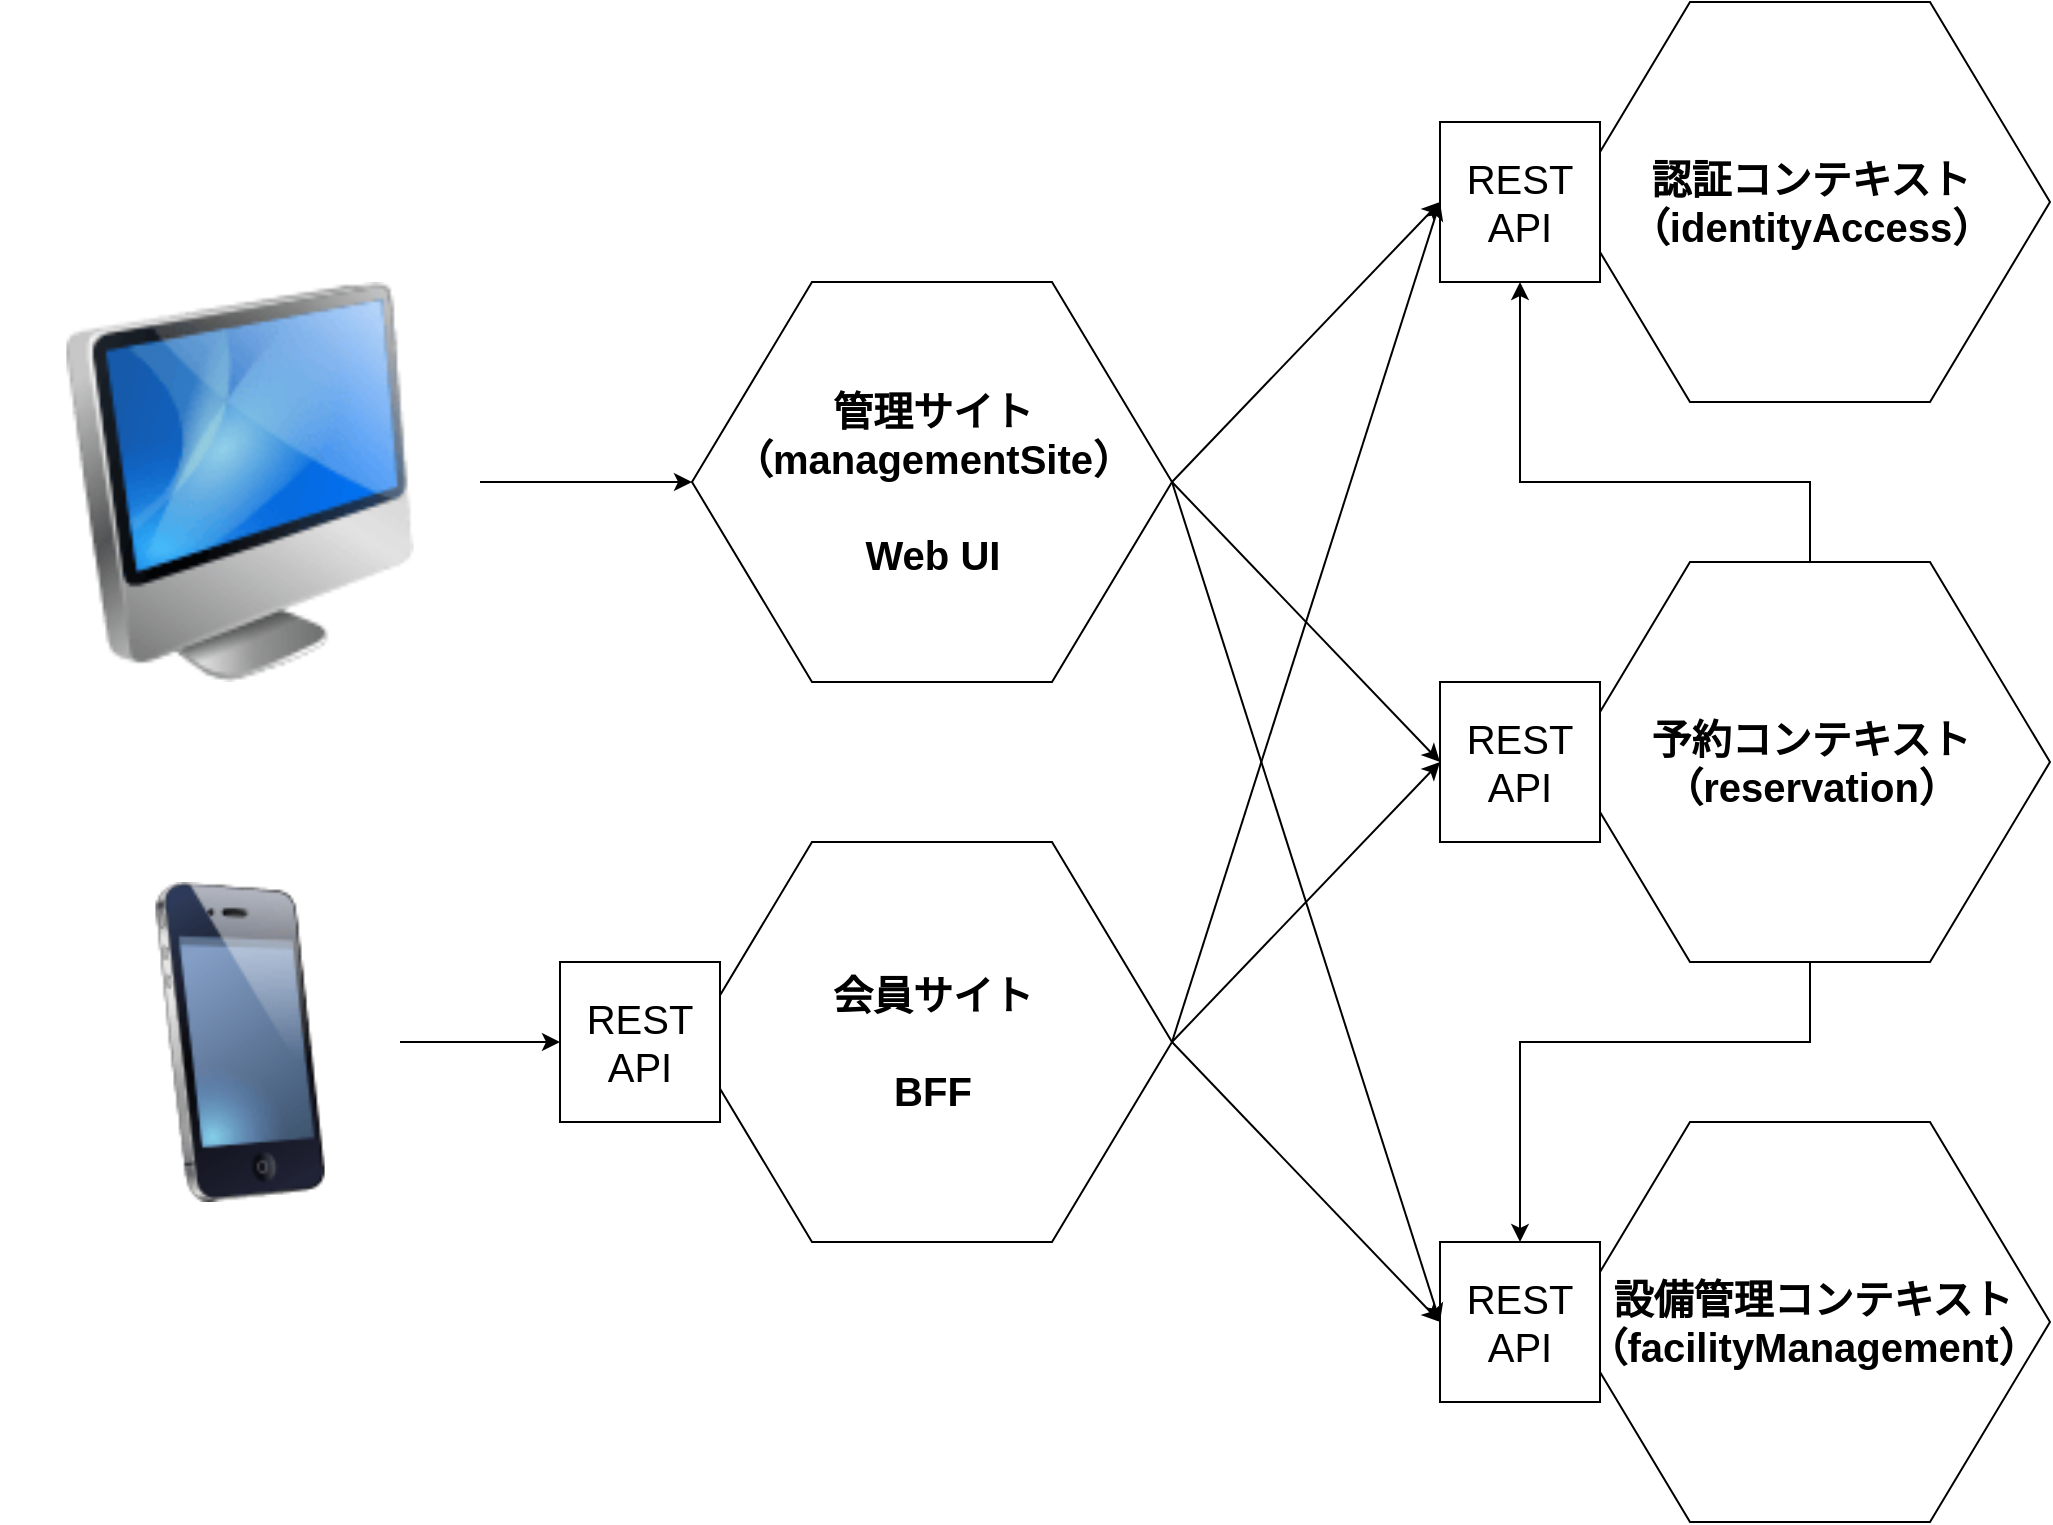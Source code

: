 <mxfile version="13.0.0" type="device"><diagram name="Page-1" id="e7e014a7-5840-1c2e-5031-d8a46d1fe8dd"><mxGraphModel dx="946" dy="492" grid="1" gridSize="10" guides="1" tooltips="1" connect="1" arrows="1" fold="1" page="1" pageScale="1" pageWidth="1169" pageHeight="826" background="#ffffff" math="0" shadow="0"><root><mxCell id="0"/><mxCell id="1" parent="0"/><mxCell id="Ue_O8TQuM4XSEj8q-7ZA-75" value="" style="endArrow=classic;html=1;fontSize=20;entryX=0;entryY=0.5;entryDx=0;entryDy=0;exitX=1;exitY=0.5;exitDx=0;exitDy=0;" parent="1" source="Ue_O8TQuM4XSEj8q-7ZA-67" target="Ue_O8TQuM4XSEj8q-7ZA-55" edge="1"><mxGeometry width="50" height="50" relative="1" as="geometry"><mxPoint x="450" y="590" as="sourcePoint"/><mxPoint x="500" y="540" as="targetPoint"/></mxGeometry></mxCell><mxCell id="Ue_O8TQuM4XSEj8q-7ZA-78" value="" style="endArrow=classic;html=1;fontSize=20;entryX=0;entryY=0.5;entryDx=0;entryDy=0;exitX=1;exitY=0.5;exitDx=0;exitDy=0;" parent="1" source="Ue_O8TQuM4XSEj8q-7ZA-76" target="Ue_O8TQuM4XSEj8q-7ZA-55" edge="1"><mxGeometry width="50" height="50" relative="1" as="geometry"><mxPoint x="506" y="350" as="sourcePoint"/><mxPoint x="570" y="370" as="targetPoint"/></mxGeometry></mxCell><mxCell id="Ue_O8TQuM4XSEj8q-7ZA-89" value="" style="group" parent="1" vertex="1" connectable="0"><mxGeometry x="810" y="320" width="295" height="200" as="geometry"/></mxCell><mxCell id="Ue_O8TQuM4XSEj8q-7ZA-81" value="" style="group" parent="Ue_O8TQuM4XSEj8q-7ZA-89" vertex="1" connectable="0"><mxGeometry x="55" width="240" height="200" as="geometry"/></mxCell><mxCell id="Ue_O8TQuM4XSEj8q-7ZA-88" value="" style="group" parent="Ue_O8TQuM4XSEj8q-7ZA-81" vertex="1" connectable="0"><mxGeometry width="240" height="200" as="geometry"/></mxCell><mxCell id="Ue_O8TQuM4XSEj8q-7ZA-41" value="" style="shape=hexagon;perimeter=hexagonPerimeter2;whiteSpace=wrap;html=1;" parent="Ue_O8TQuM4XSEj8q-7ZA-88" vertex="1"><mxGeometry width="240" height="200" as="geometry"/></mxCell><mxCell id="Ue_O8TQuM4XSEj8q-7ZA-43" value="予約コンテキスト&lt;br style=&quot;font-size: 20px;&quot;&gt;（reservation）" style="text;strokeColor=none;fillColor=none;html=1;fontSize=20;fontStyle=1;verticalAlign=middle;align=center;" parent="Ue_O8TQuM4XSEj8q-7ZA-88" vertex="1"><mxGeometry x="70" y="80" width="100" height="40" as="geometry"/></mxCell><mxCell id="Ue_O8TQuM4XSEj8q-7ZA-55" value="REST&lt;br style=&quot;font-size: 20px;&quot;&gt;API" style="whiteSpace=wrap;html=1;aspect=fixed;fontSize=20;" parent="Ue_O8TQuM4XSEj8q-7ZA-88" vertex="1"><mxGeometry x="-65" y="60" width="80" height="80" as="geometry"/></mxCell><mxCell id="Ue_O8TQuM4XSEj8q-7ZA-90" value="" style="group" parent="1" vertex="1" connectable="0"><mxGeometry x="810" y="40" width="295" height="200" as="geometry"/></mxCell><mxCell id="Ue_O8TQuM4XSEj8q-7ZA-80" value="" style="group" parent="Ue_O8TQuM4XSEj8q-7ZA-90" vertex="1" connectable="0"><mxGeometry x="55" width="240" height="200" as="geometry"/></mxCell><mxCell id="Ue_O8TQuM4XSEj8q-7ZA-59" value="" style="shape=hexagon;perimeter=hexagonPerimeter2;whiteSpace=wrap;html=1;" parent="Ue_O8TQuM4XSEj8q-7ZA-80" vertex="1"><mxGeometry width="240" height="200" as="geometry"/></mxCell><mxCell id="Ue_O8TQuM4XSEj8q-7ZA-46" value="認証コンテキスト&lt;br style=&quot;font-size: 20px;&quot;&gt;（identityAccess）" style="text;strokeColor=none;fillColor=none;html=1;fontSize=20;fontStyle=1;verticalAlign=middle;align=center;" parent="Ue_O8TQuM4XSEj8q-7ZA-80" vertex="1"><mxGeometry x="70" y="80" width="100" height="40" as="geometry"/></mxCell><mxCell id="Ue_O8TQuM4XSEj8q-7ZA-63" value="REST&lt;br style=&quot;font-size: 20px;&quot;&gt;API" style="whiteSpace=wrap;html=1;aspect=fixed;fontSize=20;" parent="Ue_O8TQuM4XSEj8q-7ZA-80" vertex="1"><mxGeometry x="-65" y="60" width="80" height="80" as="geometry"/></mxCell><mxCell id="Ue_O8TQuM4XSEj8q-7ZA-91" value="" style="group" parent="1" vertex="1" connectable="0"><mxGeometry x="800" y="600" width="305" height="200" as="geometry"/></mxCell><mxCell id="Ue_O8TQuM4XSEj8q-7ZA-79" value="" style="group" parent="Ue_O8TQuM4XSEj8q-7ZA-91" vertex="1" connectable="0"><mxGeometry x="65" width="240" height="200" as="geometry"/></mxCell><mxCell id="Ue_O8TQuM4XSEj8q-7ZA-61" value="" style="shape=hexagon;perimeter=hexagonPerimeter2;whiteSpace=wrap;html=1;" parent="Ue_O8TQuM4XSEj8q-7ZA-79" vertex="1"><mxGeometry width="240" height="200" as="geometry"/></mxCell><mxCell id="Ue_O8TQuM4XSEj8q-7ZA-53" value="設備管理コンテキスト&lt;br style=&quot;font-size: 20px;&quot;&gt;（facilityManagement）" style="text;strokeColor=none;fillColor=none;html=1;fontSize=20;fontStyle=1;verticalAlign=middle;align=center;" parent="Ue_O8TQuM4XSEj8q-7ZA-79" vertex="1"><mxGeometry x="71" y="80" width="100" height="40" as="geometry"/></mxCell><mxCell id="Ue_O8TQuM4XSEj8q-7ZA-64" value="REST&lt;br style=&quot;font-size: 20px;&quot;&gt;API" style="whiteSpace=wrap;html=1;aspect=fixed;fontSize=20;" parent="Ue_O8TQuM4XSEj8q-7ZA-91" vertex="1"><mxGeometry y="60" width="80" height="80" as="geometry"/></mxCell><mxCell id="Ue_O8TQuM4XSEj8q-7ZA-93" style="edgeStyle=orthogonalEdgeStyle;rounded=0;orthogonalLoop=1;jettySize=auto;html=1;exitX=0.5;exitY=0;exitDx=0;exitDy=0;entryX=0.5;entryY=1;entryDx=0;entryDy=0;fontSize=20;" parent="1" source="Ue_O8TQuM4XSEj8q-7ZA-41" target="Ue_O8TQuM4XSEj8q-7ZA-63" edge="1"><mxGeometry relative="1" as="geometry"><Array as="points"><mxPoint x="985" y="280"/><mxPoint x="840" y="280"/></Array></mxGeometry></mxCell><mxCell id="Ue_O8TQuM4XSEj8q-7ZA-94" style="edgeStyle=orthogonalEdgeStyle;rounded=0;orthogonalLoop=1;jettySize=auto;html=1;exitX=0.5;exitY=1;exitDx=0;exitDy=0;fontSize=20;" parent="1" source="Ue_O8TQuM4XSEj8q-7ZA-41" target="Ue_O8TQuM4XSEj8q-7ZA-64" edge="1"><mxGeometry relative="1" as="geometry"><Array as="points"><mxPoint x="985" y="560"/><mxPoint x="840" y="560"/></Array></mxGeometry></mxCell><mxCell id="Ue_O8TQuM4XSEj8q-7ZA-97" value="" style="endArrow=classic;html=1;fontSize=20;entryX=0;entryY=0.5;entryDx=0;entryDy=0;exitX=1;exitY=0.5;exitDx=0;exitDy=0;" parent="1" source="Ue_O8TQuM4XSEj8q-7ZA-67" target="Ue_O8TQuM4XSEj8q-7ZA-63" edge="1"><mxGeometry width="50" height="50" relative="1" as="geometry"><mxPoint x="330.0" y="210.0" as="sourcePoint"/><mxPoint x="810" y="430" as="targetPoint"/></mxGeometry></mxCell><mxCell id="Ue_O8TQuM4XSEj8q-7ZA-98" value="" style="endArrow=classic;html=1;fontSize=20;entryX=0;entryY=0.5;entryDx=0;entryDy=0;exitX=1;exitY=0.5;exitDx=0;exitDy=0;" parent="1" source="Ue_O8TQuM4XSEj8q-7ZA-67" target="Ue_O8TQuM4XSEj8q-7ZA-64" edge="1"><mxGeometry width="50" height="50" relative="1" as="geometry"><mxPoint x="330.0" y="210.0" as="sourcePoint"/><mxPoint x="810" y="150.0" as="targetPoint"/></mxGeometry></mxCell><mxCell id="Ue_O8TQuM4XSEj8q-7ZA-99" value="" style="endArrow=classic;html=1;fontSize=20;entryX=0;entryY=0.5;entryDx=0;entryDy=0;exitX=1;exitY=0.5;exitDx=0;exitDy=0;" parent="1" source="Ue_O8TQuM4XSEj8q-7ZA-76" target="Ue_O8TQuM4XSEj8q-7ZA-63" edge="1"><mxGeometry width="50" height="50" relative="1" as="geometry"><mxPoint x="330.0" y="210.0" as="sourcePoint"/><mxPoint x="810" y="710" as="targetPoint"/></mxGeometry></mxCell><mxCell id="Ue_O8TQuM4XSEj8q-7ZA-100" value="" style="endArrow=classic;html=1;fontSize=20;entryX=0;entryY=0.5;entryDx=0;entryDy=0;exitX=1;exitY=0.5;exitDx=0;exitDy=0;" parent="1" source="Ue_O8TQuM4XSEj8q-7ZA-76" target="Ue_O8TQuM4XSEj8q-7ZA-64" edge="1"><mxGeometry width="50" height="50" relative="1" as="geometry"><mxPoint x="610" y="540" as="sourcePoint"/><mxPoint x="810" y="430" as="targetPoint"/></mxGeometry></mxCell><mxCell id="Ue_O8TQuM4XSEj8q-7ZA-103" value="" style="group" parent="1" vertex="1" connectable="0"><mxGeometry x="360" y="180" width="306" height="200" as="geometry"/></mxCell><mxCell id="Ue_O8TQuM4XSEj8q-7ZA-82" value="" style="group" parent="Ue_O8TQuM4XSEj8q-7ZA-103" vertex="1" connectable="0"><mxGeometry x="66" width="240" height="200" as="geometry"/></mxCell><mxCell id="Ue_O8TQuM4XSEj8q-7ZA-67" value="" style="shape=hexagon;perimeter=hexagonPerimeter2;whiteSpace=wrap;html=1;" parent="Ue_O8TQuM4XSEj8q-7ZA-82" vertex="1"><mxGeometry width="240" height="200" as="geometry"/></mxCell><mxCell id="Ue_O8TQuM4XSEj8q-7ZA-68" value="管理サイト&lt;br&gt;（managementSite）&lt;br&gt;&lt;br&gt;Web UI" style="text;strokeColor=none;fillColor=none;html=1;fontSize=20;fontStyle=1;verticalAlign=middle;align=center;" parent="Ue_O8TQuM4XSEj8q-7ZA-82" vertex="1"><mxGeometry x="70" y="80" width="100" height="40" as="geometry"/></mxCell><mxCell id="Ue_O8TQuM4XSEj8q-7ZA-105" value="" style="group" parent="1" vertex="1" connectable="0"><mxGeometry x="360" y="460" width="306" height="200" as="geometry"/></mxCell><mxCell id="Ue_O8TQuM4XSEj8q-7ZA-83" value="" style="group" parent="Ue_O8TQuM4XSEj8q-7ZA-105" vertex="1" connectable="0"><mxGeometry x="66" width="240" height="200" as="geometry"/></mxCell><mxCell id="Ue_O8TQuM4XSEj8q-7ZA-76" value="" style="shape=hexagon;perimeter=hexagonPerimeter2;whiteSpace=wrap;html=1;" parent="Ue_O8TQuM4XSEj8q-7ZA-83" vertex="1"><mxGeometry width="240" height="200" as="geometry"/></mxCell><mxCell id="Ue_O8TQuM4XSEj8q-7ZA-77" value="会員サイト&lt;br&gt;&lt;br&gt;BFF" style="text;strokeColor=none;fillColor=none;html=1;fontSize=20;fontStyle=1;verticalAlign=middle;align=center;" parent="Ue_O8TQuM4XSEj8q-7ZA-83" vertex="1"><mxGeometry x="70" y="80" width="100" height="40" as="geometry"/></mxCell><mxCell id="Ue_O8TQuM4XSEj8q-7ZA-104" value="REST&lt;br style=&quot;font-size: 20px;&quot;&gt;API" style="whiteSpace=wrap;html=1;aspect=fixed;fontSize=20;" parent="Ue_O8TQuM4XSEj8q-7ZA-105" vertex="1"><mxGeometry y="60" width="80" height="80" as="geometry"/></mxCell><mxCell id="Ue_O8TQuM4XSEj8q-7ZA-109" style="edgeStyle=orthogonalEdgeStyle;rounded=0;orthogonalLoop=1;jettySize=auto;html=1;exitX=1;exitY=0.5;exitDx=0;exitDy=0;entryX=0;entryY=0.5;entryDx=0;entryDy=0;fontSize=20;" parent="1" source="Ue_O8TQuM4XSEj8q-7ZA-106" target="Ue_O8TQuM4XSEj8q-7ZA-104" edge="1"><mxGeometry relative="1" as="geometry"/></mxCell><mxCell id="Ue_O8TQuM4XSEj8q-7ZA-106" value="" style="image;html=1;labelBackgroundColor=#ffffff;image=img/lib/clip_art/telecommunication/iPhone_128x128.png;fontSize=20;" parent="1" vertex="1"><mxGeometry x="120" y="480" width="160" height="160" as="geometry"/></mxCell><mxCell id="Ue_O8TQuM4XSEj8q-7ZA-108" style="edgeStyle=orthogonalEdgeStyle;rounded=0;orthogonalLoop=1;jettySize=auto;html=1;exitX=1;exitY=0.5;exitDx=0;exitDy=0;entryX=0;entryY=0.5;entryDx=0;entryDy=0;fontSize=20;" parent="1" source="Ue_O8TQuM4XSEj8q-7ZA-107" target="Ue_O8TQuM4XSEj8q-7ZA-67" edge="1"><mxGeometry relative="1" as="geometry"/></mxCell><mxCell id="Ue_O8TQuM4XSEj8q-7ZA-107" value="" style="image;html=1;labelBackgroundColor=#ffffff;image=img/lib/clip_art/computers/iMac_128x128.png;fontSize=20;" parent="1" vertex="1"><mxGeometry x="80" y="180" width="240" height="200" as="geometry"/></mxCell></root></mxGraphModel></diagram></mxfile>